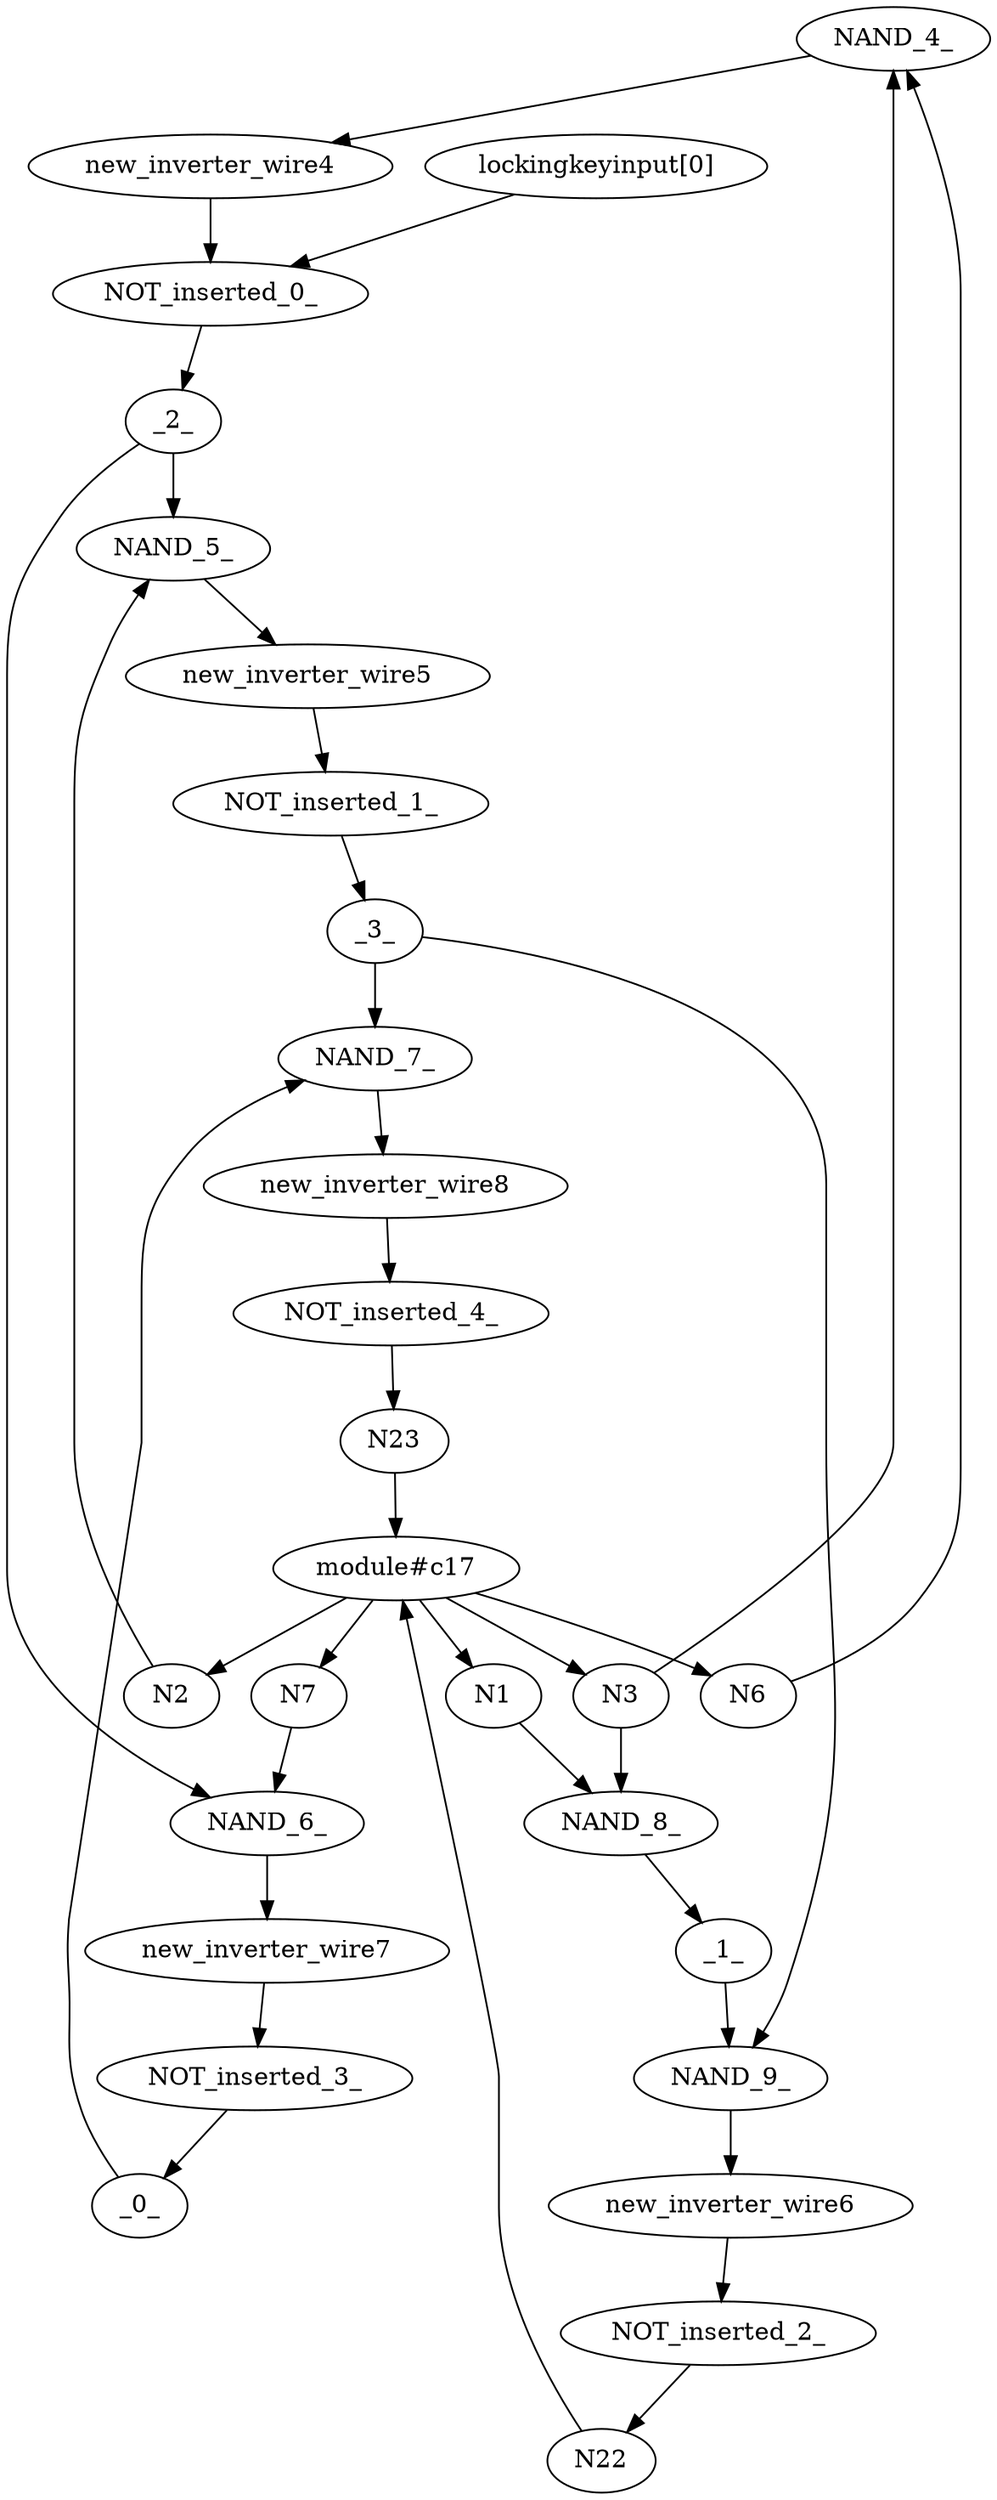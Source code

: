 strict digraph "" {
	NAND_4_	[logic=AND,
		type=gate];
	new_inverter_wire4	[port=new_inverter_wire4,
		type=wire];
	NAND_4_ -> new_inverter_wire4;
	_2_	[port=_2_,
		type=wire];
	NAND_5_	[logic=AND,
		type=gate];
	_2_ -> NAND_5_;
	NAND_6_	[logic=AND,
		type=gate];
	_2_ -> NAND_6_;
	N6	[port=N6,
		type=input];
	N6 -> NAND_4_;
	N3	[port=N3,
		type=input];
	N3 -> NAND_4_;
	NAND_8_	[logic=NAND,
		type=gate];
	N3 -> NAND_8_;
	new_inverter_wire5	[port=new_inverter_wire5,
		type=wire];
	NAND_5_ -> new_inverter_wire5;
	_3_	[port=_3_,
		type=wire];
	NAND_7_	[logic=AND,
		type=gate];
	_3_ -> NAND_7_;
	NAND_9_	[logic=AND,
		type=gate];
	_3_ -> NAND_9_;
	N2	[port=N2,
		type=input];
	N2 -> NAND_5_;
	new_inverter_wire7	[port=new_inverter_wire7,
		type=wire];
	NAND_6_ -> new_inverter_wire7;
	_0_	[port=_0_,
		type=wire];
	_0_ -> NAND_7_;
	N7	[port=N7,
		type=input];
	N7 -> NAND_6_;
	new_inverter_wire8	[port=new_inverter_wire8,
		type=wire];
	NAND_7_ -> new_inverter_wire8;
	N23	[type=output];
	"module#c17"	[type=module];
	N23 -> "module#c17";
	_1_	[port=_1_,
		type=wire];
	NAND_8_ -> _1_;
	_1_ -> NAND_9_;
	N1	[port=N1,
		type=input];
	N1 -> NAND_8_;
	new_inverter_wire6	[port=new_inverter_wire6,
		type=wire];
	NAND_9_ -> new_inverter_wire6;
	N22	[type=output];
	N22 -> "module#c17";
	"module#c17" -> N6;
	"module#c17" -> N3;
	"module#c17" -> N2;
	"module#c17" -> N7;
	"module#c17" -> N1;
	NOT_inserted_0_	[logic=NOT,
		type=gate];
	new_inverter_wire4 -> NOT_inserted_0_;
	NOT_inserted_0_ -> _2_;
	NOT_inserted_1_	[logic=NOT,
		type=gate];
	new_inverter_wire5 -> NOT_inserted_1_;
	NOT_inserted_1_ -> _3_;
	NOT_inserted_2_	[logic=NOT,
		type=gate];
	new_inverter_wire6 -> NOT_inserted_2_;
	NOT_inserted_2_ -> N22;
	NOT_inserted_3_	[logic=NOT,
		type=gate];
	new_inverter_wire7 -> NOT_inserted_3_;
	NOT_inserted_3_ -> _0_;
	NOT_inserted_4_	[logic=NOT,
		type=gate];
	new_inverter_wire8 -> NOT_inserted_4_;
	NOT_inserted_4_ -> N23;
	"lockingkeyinput[0]"	[port=lockingkeyinput,
		type=input];
	"lockingkeyinput[0]" -> NOT_inserted_0_;
}
